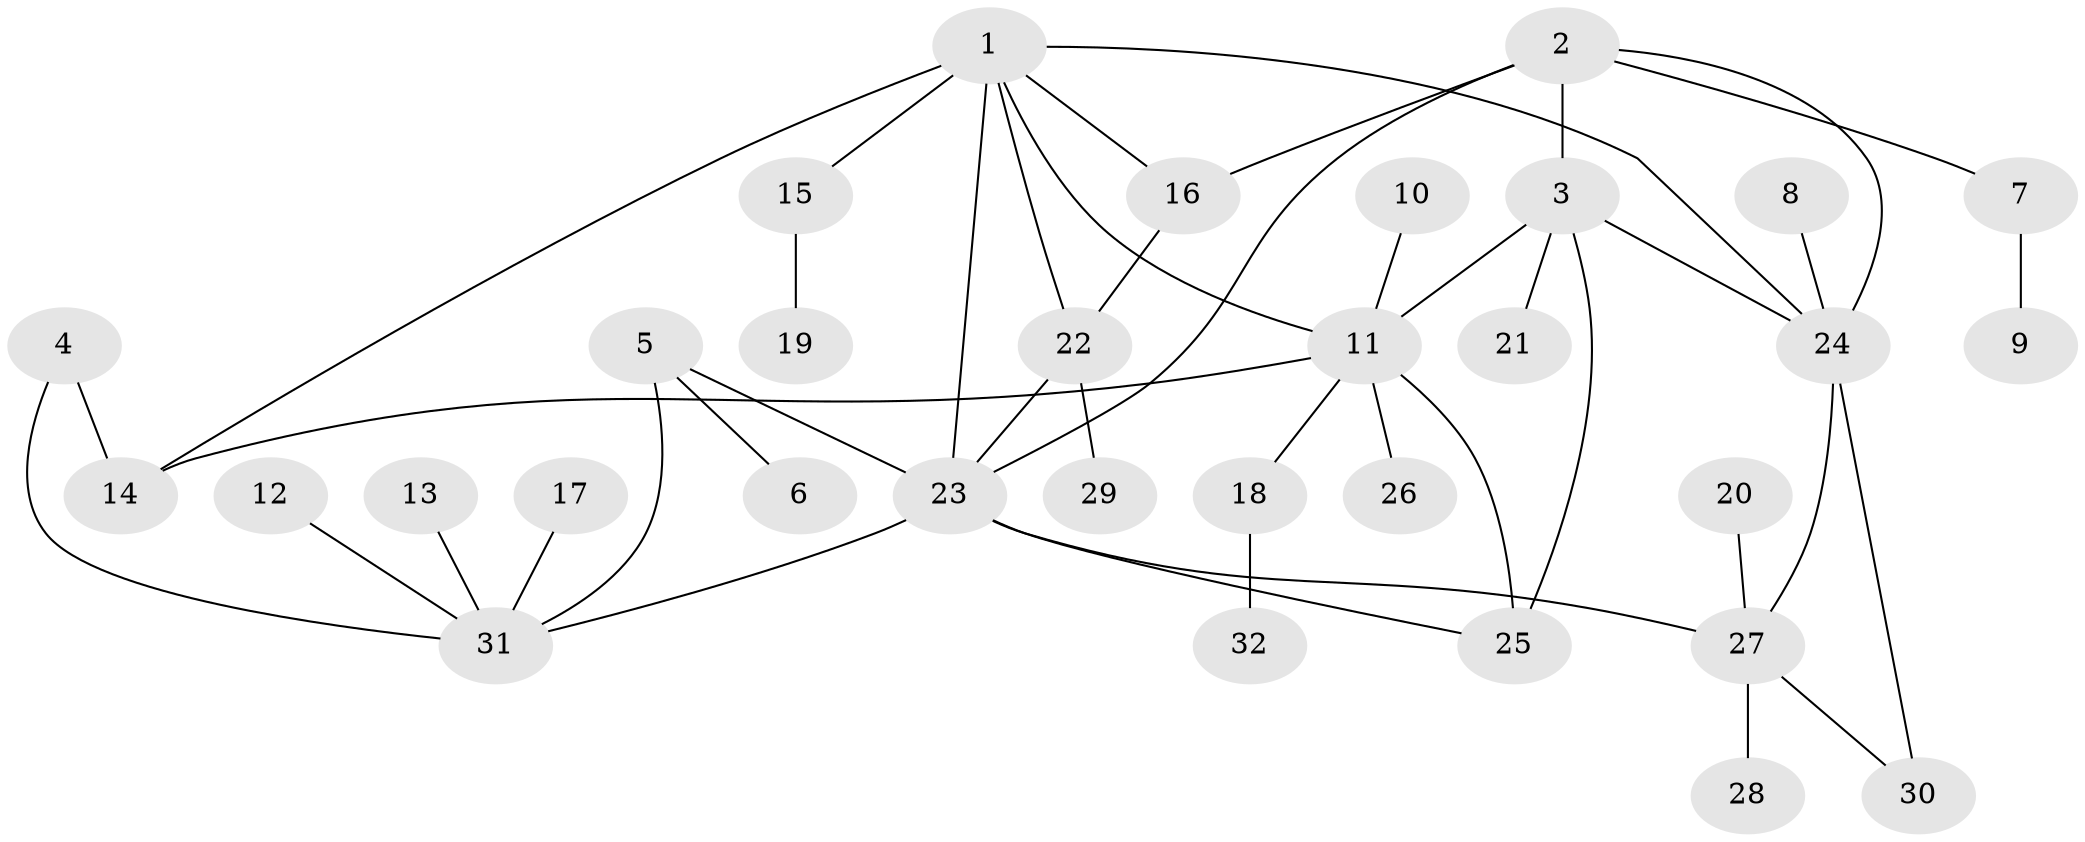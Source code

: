 // original degree distribution, {7: 0.03125, 4: 0.09375, 3: 0.109375, 5: 0.03125, 9: 0.03125, 8: 0.03125, 2: 0.125, 1: 0.546875}
// Generated by graph-tools (version 1.1) at 2025/02/03/09/25 03:02:51]
// undirected, 32 vertices, 44 edges
graph export_dot {
graph [start="1"]
  node [color=gray90,style=filled];
  1;
  2;
  3;
  4;
  5;
  6;
  7;
  8;
  9;
  10;
  11;
  12;
  13;
  14;
  15;
  16;
  17;
  18;
  19;
  20;
  21;
  22;
  23;
  24;
  25;
  26;
  27;
  28;
  29;
  30;
  31;
  32;
  1 -- 11 [weight=1.0];
  1 -- 14 [weight=1.0];
  1 -- 15 [weight=1.0];
  1 -- 16 [weight=1.0];
  1 -- 22 [weight=1.0];
  1 -- 23 [weight=1.0];
  1 -- 24 [weight=1.0];
  2 -- 3 [weight=2.0];
  2 -- 7 [weight=1.0];
  2 -- 16 [weight=1.0];
  2 -- 23 [weight=1.0];
  2 -- 24 [weight=1.0];
  3 -- 11 [weight=1.0];
  3 -- 21 [weight=1.0];
  3 -- 24 [weight=1.0];
  3 -- 25 [weight=1.0];
  4 -- 14 [weight=1.0];
  4 -- 31 [weight=1.0];
  5 -- 6 [weight=1.0];
  5 -- 23 [weight=1.0];
  5 -- 31 [weight=1.0];
  7 -- 9 [weight=1.0];
  8 -- 24 [weight=1.0];
  10 -- 11 [weight=1.0];
  11 -- 14 [weight=1.0];
  11 -- 18 [weight=1.0];
  11 -- 25 [weight=1.0];
  11 -- 26 [weight=1.0];
  12 -- 31 [weight=1.0];
  13 -- 31 [weight=1.0];
  15 -- 19 [weight=1.0];
  16 -- 22 [weight=1.0];
  17 -- 31 [weight=1.0];
  18 -- 32 [weight=1.0];
  20 -- 27 [weight=1.0];
  22 -- 23 [weight=1.0];
  22 -- 29 [weight=1.0];
  23 -- 25 [weight=1.0];
  23 -- 27 [weight=1.0];
  23 -- 31 [weight=1.0];
  24 -- 27 [weight=1.0];
  24 -- 30 [weight=1.0];
  27 -- 28 [weight=1.0];
  27 -- 30 [weight=1.0];
}
